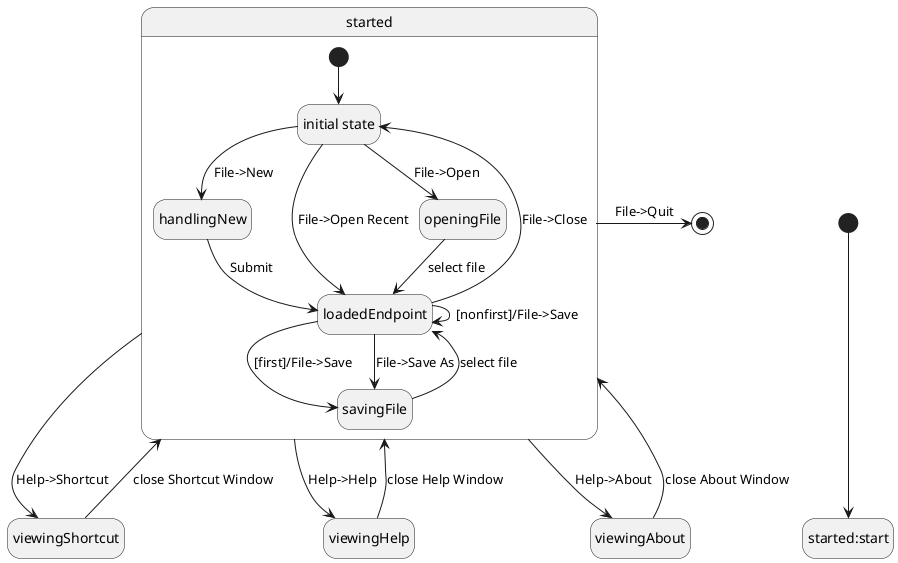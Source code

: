 @startuml
hide empty description

[*] -down-> started:start
state started{
state "initial state" as IS



[*] --> IS
IS --> handlingNew: File->New
handlingNew --> loadedEndpoint : Submit
IS --> loadedEndpoint : File->Open Recent
IS --> openingFile : File->Open
openingFile --> loadedEndpoint : select file
loadedEndpoint --> savingFile : [first]/File->Save
loadedEndpoint --> loadedEndpoint : [nonfirst]/File->Save
loadedEndpoint --> savingFile : File->Save As
loadedEndpoint --> IS : File->Close
savingFile --> loadedEndpoint : select file
}
started -> [*] : File->Quit

started --> viewingShortcut : Help->Shortcut
viewingShortcut -> started : close Shortcut Window
started --> viewingHelp : Help->Help
viewingHelp -> started : close Help Window
started --> viewingAbout: Help->About
viewingAbout -> started : close About Window


@enduml